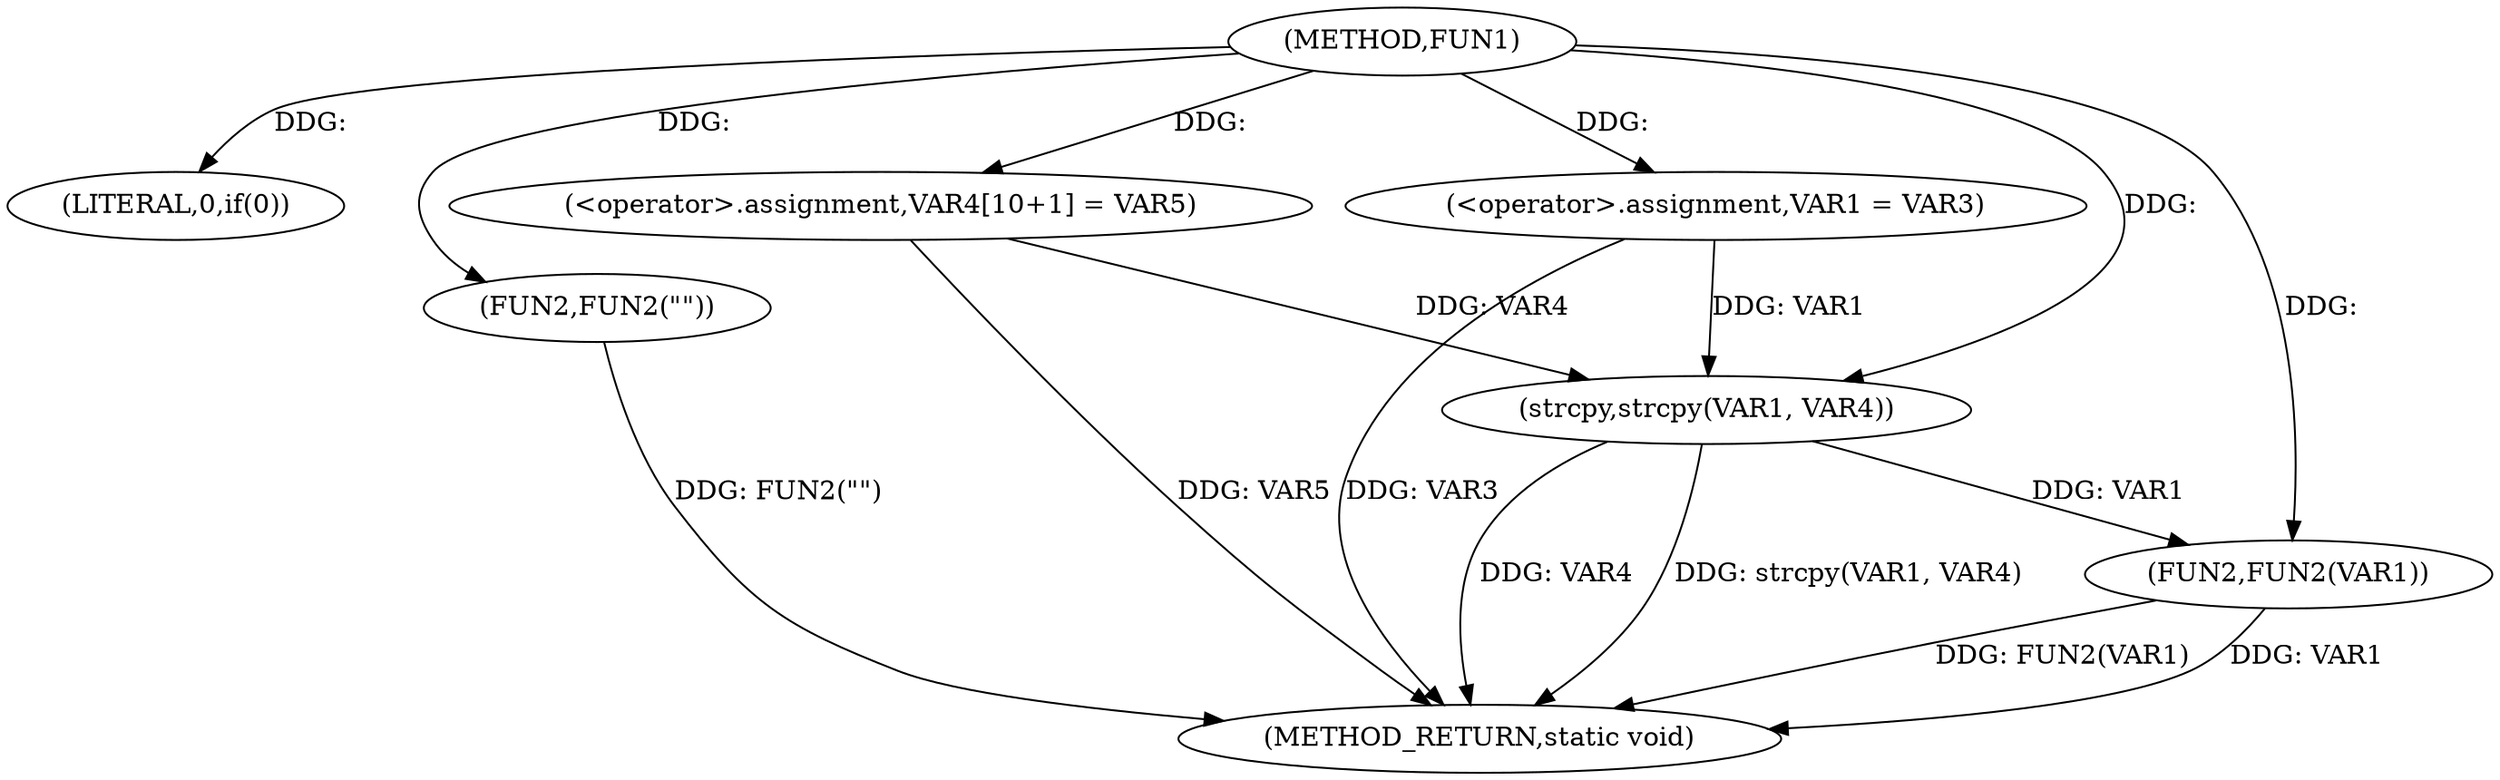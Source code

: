 digraph FUN1 {  
"1000100" [label = "(METHOD,FUN1)" ]
"1000125" [label = "(METHOD_RETURN,static void)" ]
"1000106" [label = "(LITERAL,0,if(0))" ]
"1000108" [label = "(FUN2,FUN2(\"\"))" ]
"1000112" [label = "(<operator>.assignment,VAR1 = VAR3)" ]
"1000117" [label = "(<operator>.assignment,VAR4[10+1] = VAR5)" ]
"1000120" [label = "(strcpy,strcpy(VAR1, VAR4))" ]
"1000123" [label = "(FUN2,FUN2(VAR1))" ]
  "1000108" -> "1000125"  [ label = "DDG: FUN2(\"\")"] 
  "1000112" -> "1000125"  [ label = "DDG: VAR3"] 
  "1000123" -> "1000125"  [ label = "DDG: FUN2(VAR1)"] 
  "1000120" -> "1000125"  [ label = "DDG: strcpy(VAR1, VAR4)"] 
  "1000120" -> "1000125"  [ label = "DDG: VAR4"] 
  "1000117" -> "1000125"  [ label = "DDG: VAR5"] 
  "1000123" -> "1000125"  [ label = "DDG: VAR1"] 
  "1000100" -> "1000106"  [ label = "DDG: "] 
  "1000100" -> "1000108"  [ label = "DDG: "] 
  "1000100" -> "1000112"  [ label = "DDG: "] 
  "1000100" -> "1000117"  [ label = "DDG: "] 
  "1000112" -> "1000120"  [ label = "DDG: VAR1"] 
  "1000100" -> "1000120"  [ label = "DDG: "] 
  "1000117" -> "1000120"  [ label = "DDG: VAR4"] 
  "1000120" -> "1000123"  [ label = "DDG: VAR1"] 
  "1000100" -> "1000123"  [ label = "DDG: "] 
}
